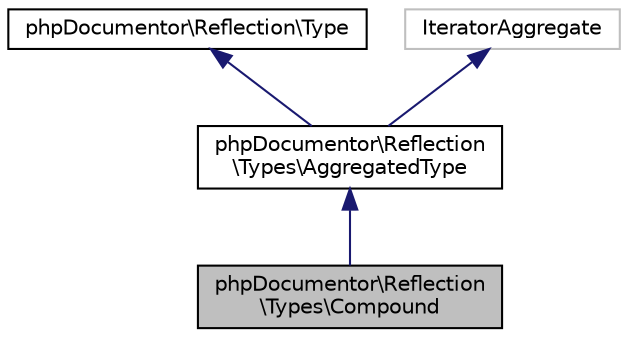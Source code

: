 digraph "phpDocumentor\Reflection\Types\Compound"
{
  edge [fontname="Helvetica",fontsize="10",labelfontname="Helvetica",labelfontsize="10"];
  node [fontname="Helvetica",fontsize="10",shape=record];
  Node0 [label="phpDocumentor\\Reflection\l\\Types\\Compound",height=0.2,width=0.4,color="black", fillcolor="grey75", style="filled", fontcolor="black"];
  Node1 -> Node0 [dir="back",color="midnightblue",fontsize="10",style="solid",fontname="Helvetica"];
  Node1 [label="phpDocumentor\\Reflection\l\\Types\\AggregatedType",height=0.2,width=0.4,color="black", fillcolor="white", style="filled",URL="$classphpDocumentor_1_1Reflection_1_1Types_1_1AggregatedType.html"];
  Node2 -> Node1 [dir="back",color="midnightblue",fontsize="10",style="solid",fontname="Helvetica"];
  Node2 [label="phpDocumentor\\Reflection\\Type",height=0.2,width=0.4,color="black", fillcolor="white", style="filled",URL="$interfacephpDocumentor_1_1Reflection_1_1Type.html"];
  Node3 -> Node1 [dir="back",color="midnightblue",fontsize="10",style="solid",fontname="Helvetica"];
  Node3 [label="IteratorAggregate",height=0.2,width=0.4,color="grey75", fillcolor="white", style="filled"];
}
